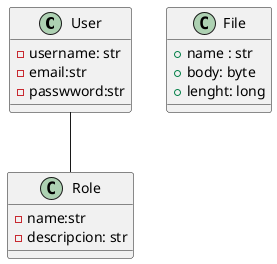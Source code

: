 @startuml
class User{
    -username: str
    -email:str
    -passwword:str
}
class Role{
    -name:str
    -descripcion: str
}
class File{
    +name : str
    +body: byte
    +lenght: long
}
User -- Role
@enduml